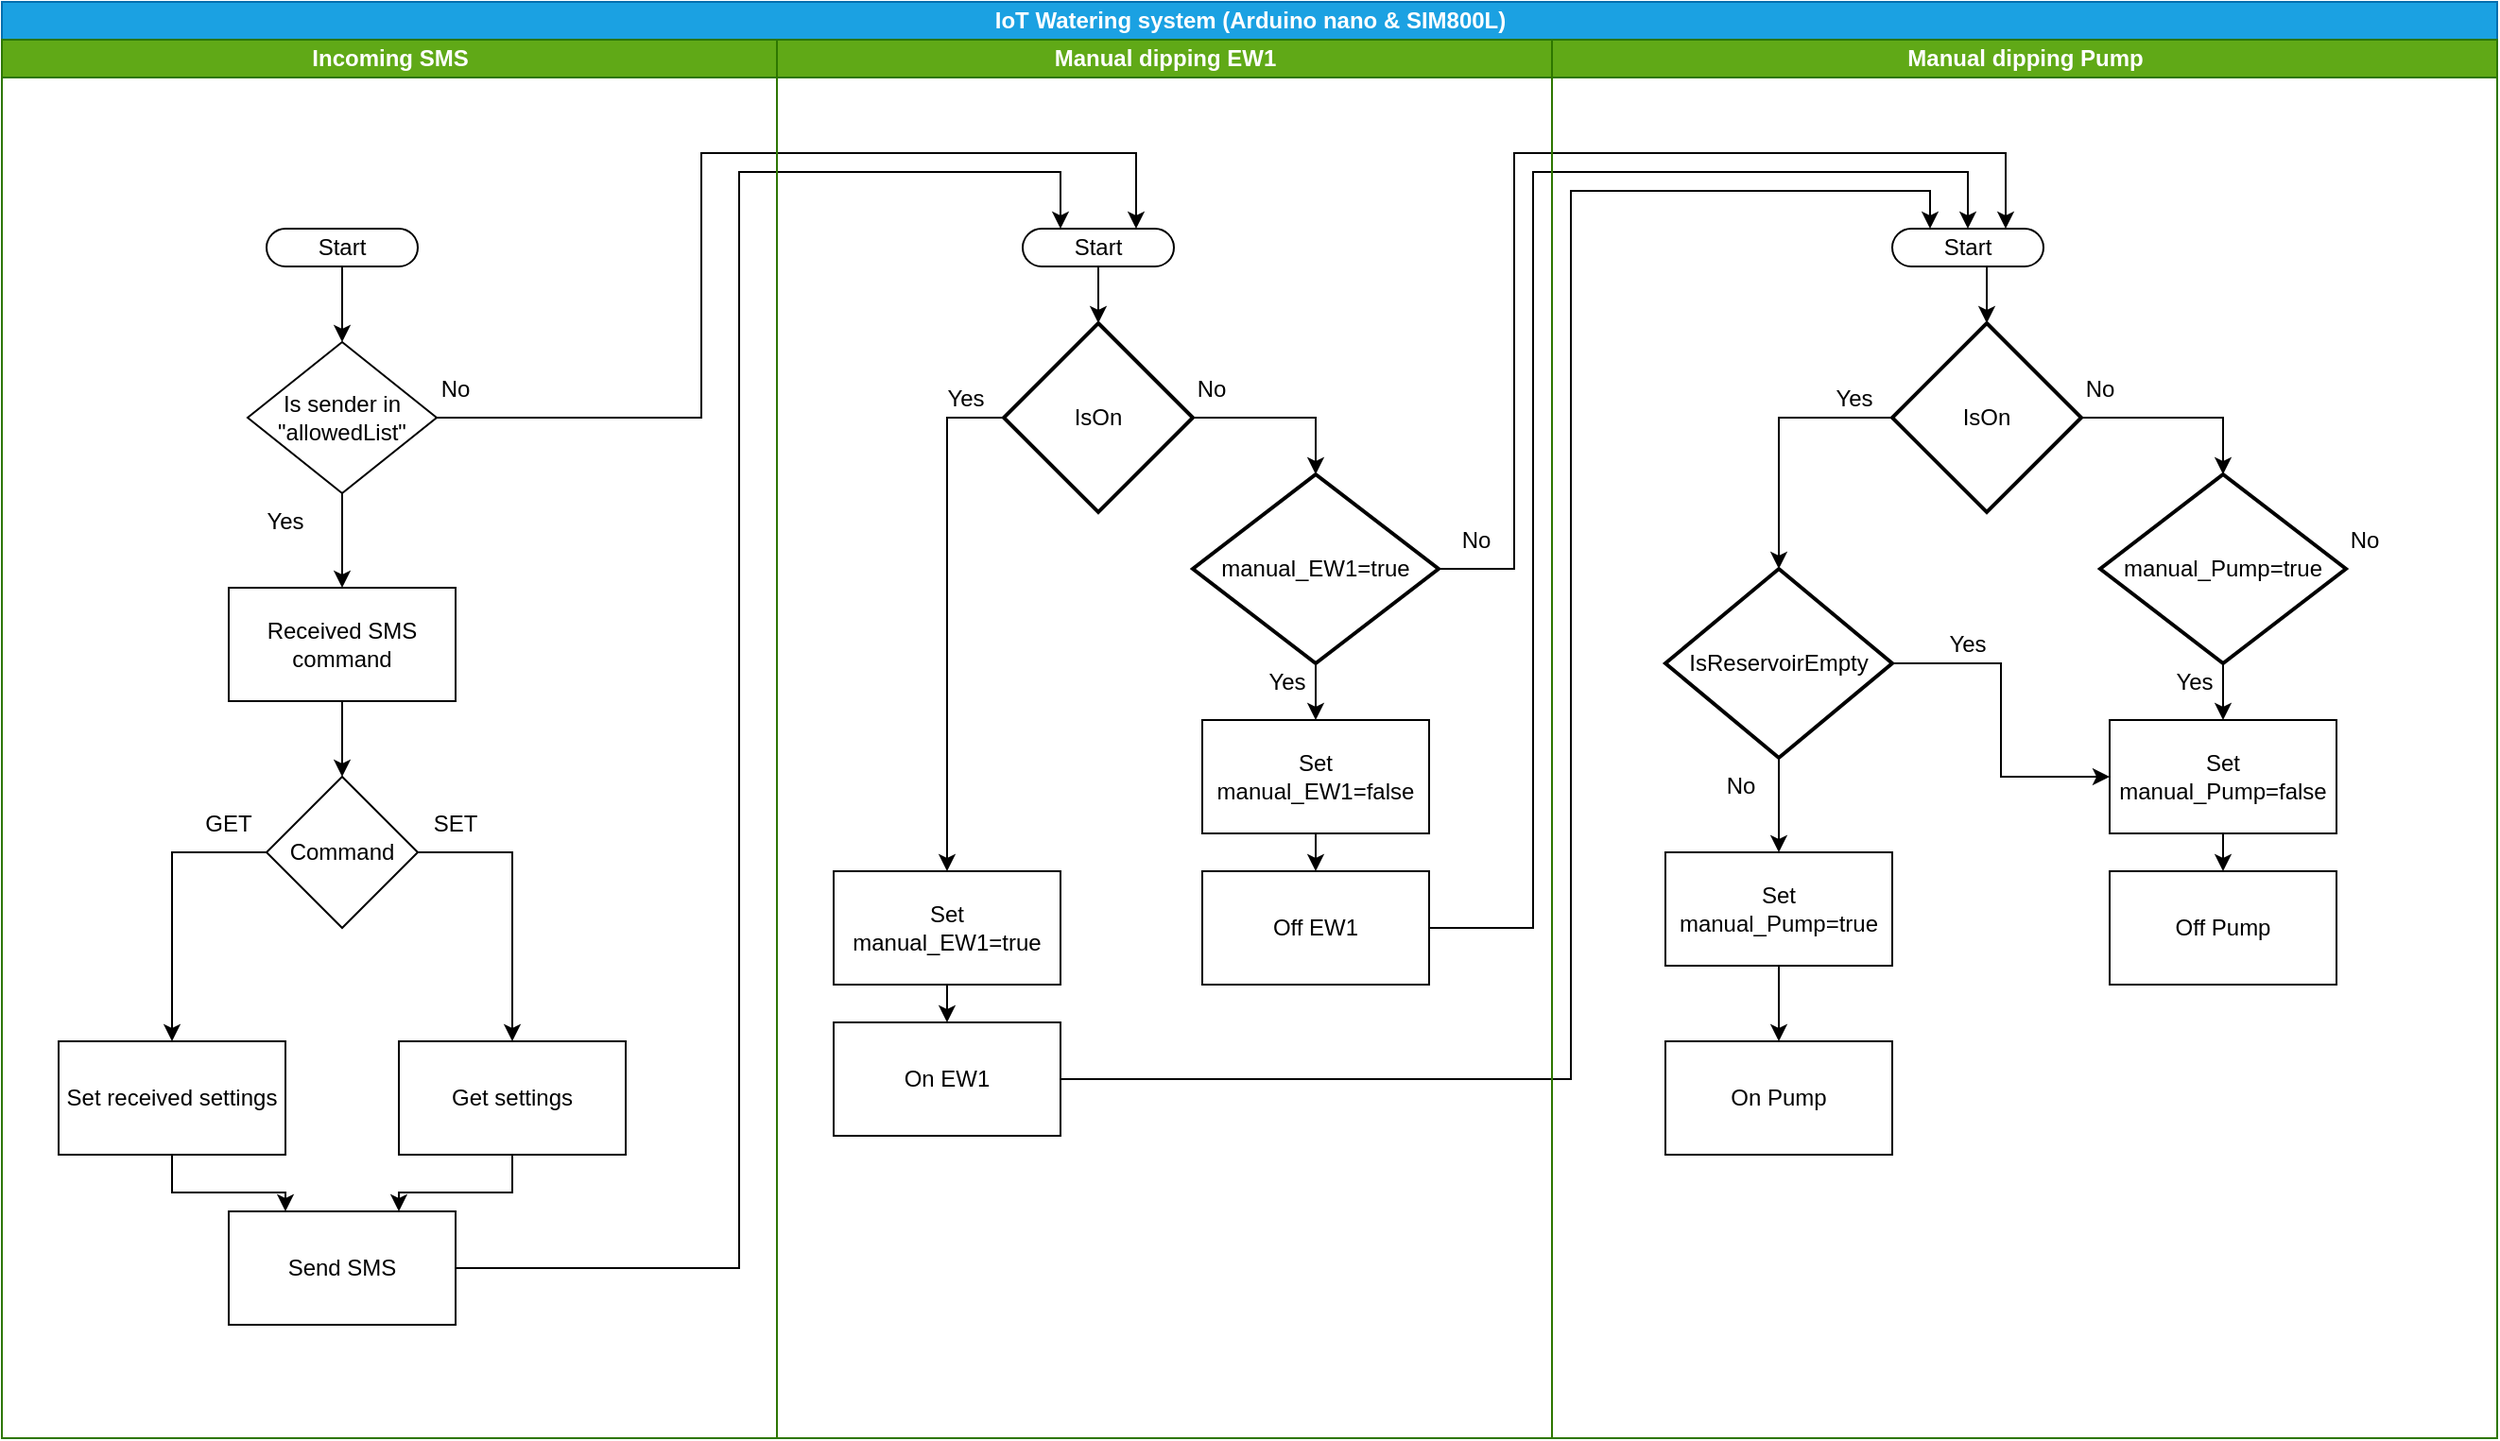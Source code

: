 <mxfile version="21.3.2" type="github">
  <diagram id="kgpKYQtTHZ0yAKxKKP6v" name="Page-1">
    <mxGraphModel dx="784" dy="503" grid="1" gridSize="10" guides="1" tooltips="1" connect="1" arrows="1" fold="1" page="0" pageScale="1" pageWidth="850" pageHeight="1100" math="0" shadow="0">
      <root>
        <mxCell id="0" />
        <mxCell id="1" parent="0" />
        <mxCell id="xu4zQ6H6kHJUm9Qcrabf-24" value="IoT Watering system (Arduino nano &amp;amp; SIM800L)" style="swimlane;childLayout=stackLayout;resizeParent=1;resizeParentMax=0;startSize=20;html=1;strokeColor=#006EAF;fillColor=#1ba1e2;fontColor=#ffffff;" vertex="1" parent="1">
          <mxGeometry x="10" y="10" width="1320" height="760" as="geometry" />
        </mxCell>
        <mxCell id="xu4zQ6H6kHJUm9Qcrabf-25" value="Incoming SMS" style="swimlane;startSize=20;html=1;fillColor=#60a917;fontColor=#ffffff;strokeColor=#2D7600;" vertex="1" parent="xu4zQ6H6kHJUm9Qcrabf-24">
          <mxGeometry y="20" width="410" height="740" as="geometry">
            <mxRectangle y="20" width="40" height="460" as="alternateBounds" />
          </mxGeometry>
        </mxCell>
        <mxCell id="xu4zQ6H6kHJUm9Qcrabf-32" style="edgeStyle=orthogonalEdgeStyle;rounded=0;orthogonalLoop=1;jettySize=auto;html=1;exitX=0.5;exitY=0.5;exitDx=0;exitDy=10;exitPerimeter=0;entryX=0.5;entryY=0;entryDx=0;entryDy=0;" edge="1" parent="xu4zQ6H6kHJUm9Qcrabf-25" source="xu4zQ6H6kHJUm9Qcrabf-28" target="xu4zQ6H6kHJUm9Qcrabf-29">
          <mxGeometry relative="1" as="geometry" />
        </mxCell>
        <mxCell id="xu4zQ6H6kHJUm9Qcrabf-28" value="Start" style="html=1;dashed=0;whiteSpace=wrap;shape=mxgraph.dfd.start" vertex="1" parent="xu4zQ6H6kHJUm9Qcrabf-25">
          <mxGeometry x="140" y="100" width="80" height="20" as="geometry" />
        </mxCell>
        <mxCell id="xu4zQ6H6kHJUm9Qcrabf-34" value="" style="edgeStyle=orthogonalEdgeStyle;rounded=0;orthogonalLoop=1;jettySize=auto;html=1;" edge="1" parent="xu4zQ6H6kHJUm9Qcrabf-25" source="xu4zQ6H6kHJUm9Qcrabf-29" target="xu4zQ6H6kHJUm9Qcrabf-33">
          <mxGeometry relative="1" as="geometry" />
        </mxCell>
        <mxCell id="xu4zQ6H6kHJUm9Qcrabf-29" value="Is sender in &quot;allowedList&quot;" style="rhombus;whiteSpace=wrap;html=1;" vertex="1" parent="xu4zQ6H6kHJUm9Qcrabf-25">
          <mxGeometry x="130" y="160" width="100" height="80" as="geometry" />
        </mxCell>
        <mxCell id="xu4zQ6H6kHJUm9Qcrabf-43" value="" style="edgeStyle=orthogonalEdgeStyle;rounded=0;orthogonalLoop=1;jettySize=auto;html=1;" edge="1" parent="xu4zQ6H6kHJUm9Qcrabf-25" source="xu4zQ6H6kHJUm9Qcrabf-33" target="xu4zQ6H6kHJUm9Qcrabf-42">
          <mxGeometry relative="1" as="geometry" />
        </mxCell>
        <mxCell id="xu4zQ6H6kHJUm9Qcrabf-33" value="Received SMS command" style="whiteSpace=wrap;html=1;" vertex="1" parent="xu4zQ6H6kHJUm9Qcrabf-25">
          <mxGeometry x="120" y="290" width="120" height="60" as="geometry" />
        </mxCell>
        <mxCell id="xu4zQ6H6kHJUm9Qcrabf-37" value="No" style="text;html=1;strokeColor=none;fillColor=none;align=center;verticalAlign=middle;whiteSpace=wrap;rounded=0;" vertex="1" parent="xu4zQ6H6kHJUm9Qcrabf-25">
          <mxGeometry x="210" y="170" width="60" height="30" as="geometry" />
        </mxCell>
        <mxCell id="xu4zQ6H6kHJUm9Qcrabf-38" value="Yes" style="text;html=1;strokeColor=none;fillColor=none;align=center;verticalAlign=middle;whiteSpace=wrap;rounded=0;" vertex="1" parent="xu4zQ6H6kHJUm9Qcrabf-25">
          <mxGeometry x="120" y="240" width="60" height="30" as="geometry" />
        </mxCell>
        <mxCell id="xu4zQ6H6kHJUm9Qcrabf-45" value="" style="edgeStyle=orthogonalEdgeStyle;rounded=0;orthogonalLoop=1;jettySize=auto;html=1;exitX=0;exitY=0.5;exitDx=0;exitDy=0;" edge="1" parent="xu4zQ6H6kHJUm9Qcrabf-25" source="xu4zQ6H6kHJUm9Qcrabf-42" target="xu4zQ6H6kHJUm9Qcrabf-44">
          <mxGeometry relative="1" as="geometry" />
        </mxCell>
        <mxCell id="xu4zQ6H6kHJUm9Qcrabf-47" style="edgeStyle=orthogonalEdgeStyle;rounded=0;orthogonalLoop=1;jettySize=auto;html=1;exitX=1;exitY=0.5;exitDx=0;exitDy=0;entryX=0.5;entryY=0;entryDx=0;entryDy=0;" edge="1" parent="xu4zQ6H6kHJUm9Qcrabf-25" source="xu4zQ6H6kHJUm9Qcrabf-42" target="xu4zQ6H6kHJUm9Qcrabf-46">
          <mxGeometry relative="1" as="geometry" />
        </mxCell>
        <mxCell id="xu4zQ6H6kHJUm9Qcrabf-42" value="Command" style="rhombus;whiteSpace=wrap;html=1;" vertex="1" parent="xu4zQ6H6kHJUm9Qcrabf-25">
          <mxGeometry x="140" y="390" width="80" height="80" as="geometry" />
        </mxCell>
        <mxCell id="xu4zQ6H6kHJUm9Qcrabf-67" style="edgeStyle=orthogonalEdgeStyle;rounded=0;orthogonalLoop=1;jettySize=auto;html=1;entryX=0.25;entryY=0;entryDx=0;entryDy=0;" edge="1" parent="xu4zQ6H6kHJUm9Qcrabf-25" source="xu4zQ6H6kHJUm9Qcrabf-44" target="xu4zQ6H6kHJUm9Qcrabf-66">
          <mxGeometry relative="1" as="geometry" />
        </mxCell>
        <mxCell id="xu4zQ6H6kHJUm9Qcrabf-44" value="Set received settings" style="whiteSpace=wrap;html=1;" vertex="1" parent="xu4zQ6H6kHJUm9Qcrabf-25">
          <mxGeometry x="30" y="530" width="120" height="60" as="geometry" />
        </mxCell>
        <mxCell id="xu4zQ6H6kHJUm9Qcrabf-68" style="edgeStyle=orthogonalEdgeStyle;rounded=0;orthogonalLoop=1;jettySize=auto;html=1;exitX=0.5;exitY=1;exitDx=0;exitDy=0;entryX=0.75;entryY=0;entryDx=0;entryDy=0;" edge="1" parent="xu4zQ6H6kHJUm9Qcrabf-25" source="xu4zQ6H6kHJUm9Qcrabf-46" target="xu4zQ6H6kHJUm9Qcrabf-66">
          <mxGeometry relative="1" as="geometry" />
        </mxCell>
        <mxCell id="xu4zQ6H6kHJUm9Qcrabf-46" value="Get settings" style="whiteSpace=wrap;html=1;" vertex="1" parent="xu4zQ6H6kHJUm9Qcrabf-25">
          <mxGeometry x="210" y="530" width="120" height="60" as="geometry" />
        </mxCell>
        <mxCell id="xu4zQ6H6kHJUm9Qcrabf-64" value="GET" style="text;html=1;strokeColor=none;fillColor=none;align=center;verticalAlign=middle;whiteSpace=wrap;rounded=0;" vertex="1" parent="xu4zQ6H6kHJUm9Qcrabf-25">
          <mxGeometry x="90" y="400" width="60" height="30" as="geometry" />
        </mxCell>
        <mxCell id="xu4zQ6H6kHJUm9Qcrabf-65" value="SET" style="text;html=1;strokeColor=none;fillColor=none;align=center;verticalAlign=middle;whiteSpace=wrap;rounded=0;" vertex="1" parent="xu4zQ6H6kHJUm9Qcrabf-25">
          <mxGeometry x="210" y="400" width="60" height="30" as="geometry" />
        </mxCell>
        <mxCell id="xu4zQ6H6kHJUm9Qcrabf-66" value="Send SMS" style="whiteSpace=wrap;html=1;" vertex="1" parent="xu4zQ6H6kHJUm9Qcrabf-25">
          <mxGeometry x="120" y="620" width="120" height="60" as="geometry" />
        </mxCell>
        <mxCell id="xu4zQ6H6kHJUm9Qcrabf-36" value="" style="edgeStyle=orthogonalEdgeStyle;rounded=0;orthogonalLoop=1;jettySize=auto;html=1;entryX=0.75;entryY=0;entryDx=0;entryDy=0;entryPerimeter=0;" edge="1" parent="xu4zQ6H6kHJUm9Qcrabf-24" source="xu4zQ6H6kHJUm9Qcrabf-29" target="xu4zQ6H6kHJUm9Qcrabf-73">
          <mxGeometry relative="1" as="geometry">
            <mxPoint x="320" y="220" as="targetPoint" />
            <Array as="points">
              <mxPoint x="370" y="220" />
              <mxPoint x="370" y="80" />
              <mxPoint x="600" y="80" />
            </Array>
          </mxGeometry>
        </mxCell>
        <mxCell id="xu4zQ6H6kHJUm9Qcrabf-70" style="edgeStyle=orthogonalEdgeStyle;rounded=0;orthogonalLoop=1;jettySize=auto;html=1;exitX=1;exitY=0.5;exitDx=0;exitDy=0;entryX=0.25;entryY=0;entryDx=0;entryDy=0;entryPerimeter=0;" edge="1" parent="xu4zQ6H6kHJUm9Qcrabf-24" source="xu4zQ6H6kHJUm9Qcrabf-66" target="xu4zQ6H6kHJUm9Qcrabf-73">
          <mxGeometry relative="1" as="geometry">
            <mxPoint x="670" y="70" as="targetPoint" />
            <Array as="points">
              <mxPoint x="390" y="670" />
              <mxPoint x="390" y="90" />
              <mxPoint x="560" y="90" />
            </Array>
          </mxGeometry>
        </mxCell>
        <mxCell id="xu4zQ6H6kHJUm9Qcrabf-71" value="Manual dipping EW1" style="swimlane;startSize=20;html=1;fillColor=#60a917;fontColor=#ffffff;strokeColor=#2D7600;" vertex="1" parent="xu4zQ6H6kHJUm9Qcrabf-24">
          <mxGeometry x="410" y="20" width="410" height="740" as="geometry">
            <mxRectangle y="20" width="40" height="460" as="alternateBounds" />
          </mxGeometry>
        </mxCell>
        <mxCell id="xu4zQ6H6kHJUm9Qcrabf-72" style="edgeStyle=orthogonalEdgeStyle;rounded=0;orthogonalLoop=1;jettySize=auto;html=1;exitX=0.5;exitY=0.5;exitDx=0;exitDy=10;exitPerimeter=0;entryX=0.5;entryY=0;entryDx=0;entryDy=0;entryPerimeter=0;" edge="1" parent="xu4zQ6H6kHJUm9Qcrabf-71" source="xu4zQ6H6kHJUm9Qcrabf-73" target="xu4zQ6H6kHJUm9Qcrabf-93">
          <mxGeometry relative="1" as="geometry">
            <mxPoint x="170" y="160" as="targetPoint" />
          </mxGeometry>
        </mxCell>
        <mxCell id="xu4zQ6H6kHJUm9Qcrabf-73" value="Start" style="html=1;dashed=0;whiteSpace=wrap;shape=mxgraph.dfd.start" vertex="1" parent="xu4zQ6H6kHJUm9Qcrabf-71">
          <mxGeometry x="130" y="100" width="80" height="20" as="geometry" />
        </mxCell>
        <mxCell id="xu4zQ6H6kHJUm9Qcrabf-98" style="edgeStyle=orthogonalEdgeStyle;rounded=0;orthogonalLoop=1;jettySize=auto;html=1;exitX=1;exitY=0.5;exitDx=0;exitDy=0;exitPerimeter=0;entryX=0.5;entryY=0;entryDx=0;entryDy=0;entryPerimeter=0;" edge="1" parent="xu4zQ6H6kHJUm9Qcrabf-71" source="xu4zQ6H6kHJUm9Qcrabf-93" target="xu4zQ6H6kHJUm9Qcrabf-97">
          <mxGeometry relative="1" as="geometry" />
        </mxCell>
        <mxCell id="xu4zQ6H6kHJUm9Qcrabf-106" style="edgeStyle=orthogonalEdgeStyle;rounded=0;orthogonalLoop=1;jettySize=auto;html=1;exitX=0;exitY=0.5;exitDx=0;exitDy=0;exitPerimeter=0;" edge="1" parent="xu4zQ6H6kHJUm9Qcrabf-71" source="xu4zQ6H6kHJUm9Qcrabf-93" target="xu4zQ6H6kHJUm9Qcrabf-103">
          <mxGeometry relative="1" as="geometry" />
        </mxCell>
        <mxCell id="xu4zQ6H6kHJUm9Qcrabf-93" value="IsOn" style="strokeWidth=2;html=1;shape=mxgraph.flowchart.decision;whiteSpace=wrap;" vertex="1" parent="xu4zQ6H6kHJUm9Qcrabf-71">
          <mxGeometry x="120" y="150" width="100" height="100" as="geometry" />
        </mxCell>
        <mxCell id="xu4zQ6H6kHJUm9Qcrabf-94" value="No" style="text;html=1;strokeColor=none;fillColor=none;align=center;verticalAlign=middle;whiteSpace=wrap;rounded=0;" vertex="1" parent="xu4zQ6H6kHJUm9Qcrabf-71">
          <mxGeometry x="220" y="170" width="20" height="30" as="geometry" />
        </mxCell>
        <mxCell id="xu4zQ6H6kHJUm9Qcrabf-95" value="Yes" style="text;html=1;strokeColor=none;fillColor=none;align=center;verticalAlign=middle;whiteSpace=wrap;rounded=0;" vertex="1" parent="xu4zQ6H6kHJUm9Qcrabf-71">
          <mxGeometry x="90" y="180" width="20" height="20" as="geometry" />
        </mxCell>
        <mxCell id="xu4zQ6H6kHJUm9Qcrabf-102" style="edgeStyle=orthogonalEdgeStyle;rounded=0;orthogonalLoop=1;jettySize=auto;html=1;exitX=0.5;exitY=1;exitDx=0;exitDy=0;exitPerimeter=0;entryX=0.5;entryY=0;entryDx=0;entryDy=0;" edge="1" parent="xu4zQ6H6kHJUm9Qcrabf-71" source="xu4zQ6H6kHJUm9Qcrabf-97" target="xu4zQ6H6kHJUm9Qcrabf-100">
          <mxGeometry relative="1" as="geometry" />
        </mxCell>
        <mxCell id="xu4zQ6H6kHJUm9Qcrabf-97" value="&lt;div style=&quot;font-size: 12px;&quot;&gt;manual_EW1=true&lt;br style=&quot;font-size: 12px;&quot;&gt;&lt;/div&gt;" style="strokeWidth=2;html=1;shape=mxgraph.flowchart.decision;whiteSpace=wrap;fontSize=12;" vertex="1" parent="xu4zQ6H6kHJUm9Qcrabf-71">
          <mxGeometry x="220" y="230" width="130" height="100" as="geometry" />
        </mxCell>
        <mxCell id="xu4zQ6H6kHJUm9Qcrabf-99" value="No" style="text;html=1;strokeColor=none;fillColor=none;align=center;verticalAlign=middle;whiteSpace=wrap;rounded=0;" vertex="1" parent="xu4zQ6H6kHJUm9Qcrabf-71">
          <mxGeometry x="360" y="250" width="20" height="30" as="geometry" />
        </mxCell>
        <mxCell id="xu4zQ6H6kHJUm9Qcrabf-108" style="edgeStyle=orthogonalEdgeStyle;rounded=0;orthogonalLoop=1;jettySize=auto;html=1;exitX=0.5;exitY=1;exitDx=0;exitDy=0;entryX=0.5;entryY=0;entryDx=0;entryDy=0;" edge="1" parent="xu4zQ6H6kHJUm9Qcrabf-71" source="xu4zQ6H6kHJUm9Qcrabf-100" target="xu4zQ6H6kHJUm9Qcrabf-105">
          <mxGeometry relative="1" as="geometry" />
        </mxCell>
        <mxCell id="xu4zQ6H6kHJUm9Qcrabf-100" value="Set manual_EW1=false" style="whiteSpace=wrap;html=1;" vertex="1" parent="xu4zQ6H6kHJUm9Qcrabf-71">
          <mxGeometry x="225" y="360" width="120" height="60" as="geometry" />
        </mxCell>
        <mxCell id="xu4zQ6H6kHJUm9Qcrabf-101" value="Yes" style="text;html=1;strokeColor=none;fillColor=none;align=center;verticalAlign=middle;whiteSpace=wrap;rounded=0;" vertex="1" parent="xu4zQ6H6kHJUm9Qcrabf-71">
          <mxGeometry x="260" y="330" width="20" height="20" as="geometry" />
        </mxCell>
        <mxCell id="xu4zQ6H6kHJUm9Qcrabf-107" style="edgeStyle=orthogonalEdgeStyle;rounded=0;orthogonalLoop=1;jettySize=auto;html=1;exitX=0.5;exitY=1;exitDx=0;exitDy=0;entryX=0.5;entryY=0;entryDx=0;entryDy=0;" edge="1" parent="xu4zQ6H6kHJUm9Qcrabf-71" source="xu4zQ6H6kHJUm9Qcrabf-103" target="xu4zQ6H6kHJUm9Qcrabf-104">
          <mxGeometry relative="1" as="geometry" />
        </mxCell>
        <mxCell id="xu4zQ6H6kHJUm9Qcrabf-103" value="Set manual_EW1=true" style="whiteSpace=wrap;html=1;" vertex="1" parent="xu4zQ6H6kHJUm9Qcrabf-71">
          <mxGeometry x="30" y="440" width="120" height="60" as="geometry" />
        </mxCell>
        <mxCell id="xu4zQ6H6kHJUm9Qcrabf-104" value="On EW1" style="whiteSpace=wrap;html=1;" vertex="1" parent="xu4zQ6H6kHJUm9Qcrabf-71">
          <mxGeometry x="30" y="520" width="120" height="60" as="geometry" />
        </mxCell>
        <mxCell id="xu4zQ6H6kHJUm9Qcrabf-105" value="Off EW1" style="whiteSpace=wrap;html=1;" vertex="1" parent="xu4zQ6H6kHJUm9Qcrabf-71">
          <mxGeometry x="225" y="440" width="120" height="60" as="geometry" />
        </mxCell>
        <mxCell id="xu4zQ6H6kHJUm9Qcrabf-127" style="edgeStyle=orthogonalEdgeStyle;rounded=0;orthogonalLoop=1;jettySize=auto;html=1;exitX=1;exitY=0.5;exitDx=0;exitDy=0;exitPerimeter=0;entryX=0.75;entryY=0;entryDx=0;entryDy=0;entryPerimeter=0;" edge="1" parent="xu4zQ6H6kHJUm9Qcrabf-24" source="xu4zQ6H6kHJUm9Qcrabf-97" target="xu4zQ6H6kHJUm9Qcrabf-111">
          <mxGeometry relative="1" as="geometry">
            <Array as="points">
              <mxPoint x="800" y="300" />
              <mxPoint x="800" y="80" />
              <mxPoint x="1060" y="80" />
            </Array>
          </mxGeometry>
        </mxCell>
        <mxCell id="xu4zQ6H6kHJUm9Qcrabf-128" style="edgeStyle=orthogonalEdgeStyle;rounded=0;orthogonalLoop=1;jettySize=auto;html=1;exitX=1;exitY=0.5;exitDx=0;exitDy=0;entryX=0.5;entryY=0.5;entryDx=0;entryDy=-10;entryPerimeter=0;" edge="1" parent="xu4zQ6H6kHJUm9Qcrabf-24" source="xu4zQ6H6kHJUm9Qcrabf-105" target="xu4zQ6H6kHJUm9Qcrabf-111">
          <mxGeometry relative="1" as="geometry">
            <Array as="points">
              <mxPoint x="810" y="490" />
              <mxPoint x="810" y="90" />
              <mxPoint x="1040" y="90" />
            </Array>
          </mxGeometry>
        </mxCell>
        <mxCell id="xu4zQ6H6kHJUm9Qcrabf-129" style="edgeStyle=orthogonalEdgeStyle;rounded=0;orthogonalLoop=1;jettySize=auto;html=1;exitX=1;exitY=0.5;exitDx=0;exitDy=0;entryX=0.25;entryY=0;entryDx=0;entryDy=0;entryPerimeter=0;" edge="1" parent="xu4zQ6H6kHJUm9Qcrabf-24" source="xu4zQ6H6kHJUm9Qcrabf-104" target="xu4zQ6H6kHJUm9Qcrabf-111">
          <mxGeometry relative="1" as="geometry">
            <Array as="points">
              <mxPoint x="830" y="570" />
              <mxPoint x="830" y="100" />
              <mxPoint x="1020" y="100" />
            </Array>
          </mxGeometry>
        </mxCell>
        <mxCell id="xu4zQ6H6kHJUm9Qcrabf-109" value="Manual dipping Pump" style="swimlane;startSize=20;html=1;fillColor=#60a917;fontColor=#ffffff;strokeColor=#2D7600;" vertex="1" parent="xu4zQ6H6kHJUm9Qcrabf-24">
          <mxGeometry x="820" y="20" width="500" height="740" as="geometry">
            <mxRectangle y="20" width="40" height="460" as="alternateBounds" />
          </mxGeometry>
        </mxCell>
        <mxCell id="xu4zQ6H6kHJUm9Qcrabf-110" style="edgeStyle=orthogonalEdgeStyle;rounded=0;orthogonalLoop=1;jettySize=auto;html=1;exitX=0.5;exitY=0.5;exitDx=0;exitDy=10;exitPerimeter=0;entryX=0.5;entryY=0;entryDx=0;entryDy=0;entryPerimeter=0;" edge="1" parent="xu4zQ6H6kHJUm9Qcrabf-109" source="xu4zQ6H6kHJUm9Qcrabf-111" target="xu4zQ6H6kHJUm9Qcrabf-114">
          <mxGeometry relative="1" as="geometry">
            <mxPoint x="170" y="160" as="targetPoint" />
          </mxGeometry>
        </mxCell>
        <mxCell id="xu4zQ6H6kHJUm9Qcrabf-111" value="Start" style="html=1;dashed=0;whiteSpace=wrap;shape=mxgraph.dfd.start" vertex="1" parent="xu4zQ6H6kHJUm9Qcrabf-109">
          <mxGeometry x="180" y="100" width="80" height="20" as="geometry" />
        </mxCell>
        <mxCell id="xu4zQ6H6kHJUm9Qcrabf-112" style="edgeStyle=orthogonalEdgeStyle;rounded=0;orthogonalLoop=1;jettySize=auto;html=1;exitX=1;exitY=0.5;exitDx=0;exitDy=0;exitPerimeter=0;entryX=0.5;entryY=0;entryDx=0;entryDy=0;entryPerimeter=0;" edge="1" parent="xu4zQ6H6kHJUm9Qcrabf-109" source="xu4zQ6H6kHJUm9Qcrabf-114" target="xu4zQ6H6kHJUm9Qcrabf-118">
          <mxGeometry relative="1" as="geometry" />
        </mxCell>
        <mxCell id="xu4zQ6H6kHJUm9Qcrabf-136" style="edgeStyle=orthogonalEdgeStyle;rounded=0;orthogonalLoop=1;jettySize=auto;html=1;exitX=0;exitY=0.5;exitDx=0;exitDy=0;exitPerimeter=0;" edge="1" parent="xu4zQ6H6kHJUm9Qcrabf-109" source="xu4zQ6H6kHJUm9Qcrabf-114" target="xu4zQ6H6kHJUm9Qcrabf-130">
          <mxGeometry relative="1" as="geometry" />
        </mxCell>
        <mxCell id="xu4zQ6H6kHJUm9Qcrabf-114" value="IsOn" style="strokeWidth=2;html=1;shape=mxgraph.flowchart.decision;whiteSpace=wrap;" vertex="1" parent="xu4zQ6H6kHJUm9Qcrabf-109">
          <mxGeometry x="180" y="150" width="100" height="100" as="geometry" />
        </mxCell>
        <mxCell id="xu4zQ6H6kHJUm9Qcrabf-115" value="No" style="text;html=1;strokeColor=none;fillColor=none;align=center;verticalAlign=middle;whiteSpace=wrap;rounded=0;" vertex="1" parent="xu4zQ6H6kHJUm9Qcrabf-109">
          <mxGeometry x="280" y="170" width="20" height="30" as="geometry" />
        </mxCell>
        <mxCell id="xu4zQ6H6kHJUm9Qcrabf-116" value="Yes" style="text;html=1;strokeColor=none;fillColor=none;align=center;verticalAlign=middle;whiteSpace=wrap;rounded=0;" vertex="1" parent="xu4zQ6H6kHJUm9Qcrabf-109">
          <mxGeometry x="150" y="180" width="20" height="20" as="geometry" />
        </mxCell>
        <mxCell id="xu4zQ6H6kHJUm9Qcrabf-117" style="edgeStyle=orthogonalEdgeStyle;rounded=0;orthogonalLoop=1;jettySize=auto;html=1;exitX=0.5;exitY=1;exitDx=0;exitDy=0;exitPerimeter=0;entryX=0.5;entryY=0;entryDx=0;entryDy=0;" edge="1" parent="xu4zQ6H6kHJUm9Qcrabf-109" source="xu4zQ6H6kHJUm9Qcrabf-118" target="xu4zQ6H6kHJUm9Qcrabf-121">
          <mxGeometry relative="1" as="geometry" />
        </mxCell>
        <mxCell id="xu4zQ6H6kHJUm9Qcrabf-118" value="&lt;div style=&quot;font-size: 12px;&quot;&gt;manual_Pump=true&lt;br style=&quot;font-size: 12px;&quot;&gt;&lt;/div&gt;" style="strokeWidth=2;html=1;shape=mxgraph.flowchart.decision;whiteSpace=wrap;fontSize=12;" vertex="1" parent="xu4zQ6H6kHJUm9Qcrabf-109">
          <mxGeometry x="290" y="230" width="130" height="100" as="geometry" />
        </mxCell>
        <mxCell id="xu4zQ6H6kHJUm9Qcrabf-119" value="No" style="text;html=1;strokeColor=none;fillColor=none;align=center;verticalAlign=middle;whiteSpace=wrap;rounded=0;" vertex="1" parent="xu4zQ6H6kHJUm9Qcrabf-109">
          <mxGeometry x="420" y="250" width="20" height="30" as="geometry" />
        </mxCell>
        <mxCell id="xu4zQ6H6kHJUm9Qcrabf-120" style="edgeStyle=orthogonalEdgeStyle;rounded=0;orthogonalLoop=1;jettySize=auto;html=1;exitX=0.5;exitY=1;exitDx=0;exitDy=0;entryX=0.5;entryY=0;entryDx=0;entryDy=0;" edge="1" parent="xu4zQ6H6kHJUm9Qcrabf-109" source="xu4zQ6H6kHJUm9Qcrabf-121" target="xu4zQ6H6kHJUm9Qcrabf-126">
          <mxGeometry relative="1" as="geometry" />
        </mxCell>
        <mxCell id="xu4zQ6H6kHJUm9Qcrabf-121" value="Set manual_Pump=false" style="whiteSpace=wrap;html=1;" vertex="1" parent="xu4zQ6H6kHJUm9Qcrabf-109">
          <mxGeometry x="295" y="360" width="120" height="60" as="geometry" />
        </mxCell>
        <mxCell id="xu4zQ6H6kHJUm9Qcrabf-122" value="Yes" style="text;html=1;strokeColor=none;fillColor=none;align=center;verticalAlign=middle;whiteSpace=wrap;rounded=0;" vertex="1" parent="xu4zQ6H6kHJUm9Qcrabf-109">
          <mxGeometry x="330" y="330" width="20" height="20" as="geometry" />
        </mxCell>
        <mxCell id="xu4zQ6H6kHJUm9Qcrabf-123" style="edgeStyle=orthogonalEdgeStyle;rounded=0;orthogonalLoop=1;jettySize=auto;html=1;exitX=0.5;exitY=1;exitDx=0;exitDy=0;entryX=0.5;entryY=0;entryDx=0;entryDy=0;" edge="1" parent="xu4zQ6H6kHJUm9Qcrabf-109" source="xu4zQ6H6kHJUm9Qcrabf-124" target="xu4zQ6H6kHJUm9Qcrabf-125">
          <mxGeometry relative="1" as="geometry" />
        </mxCell>
        <mxCell id="xu4zQ6H6kHJUm9Qcrabf-124" value="Set manual_Pump=true" style="whiteSpace=wrap;html=1;" vertex="1" parent="xu4zQ6H6kHJUm9Qcrabf-109">
          <mxGeometry x="60" y="430" width="120" height="60" as="geometry" />
        </mxCell>
        <mxCell id="xu4zQ6H6kHJUm9Qcrabf-125" value="On Pump" style="whiteSpace=wrap;html=1;" vertex="1" parent="xu4zQ6H6kHJUm9Qcrabf-109">
          <mxGeometry x="60" y="530" width="120" height="60" as="geometry" />
        </mxCell>
        <mxCell id="xu4zQ6H6kHJUm9Qcrabf-126" value="Off Pump" style="whiteSpace=wrap;html=1;" vertex="1" parent="xu4zQ6H6kHJUm9Qcrabf-109">
          <mxGeometry x="295" y="440" width="120" height="60" as="geometry" />
        </mxCell>
        <mxCell id="xu4zQ6H6kHJUm9Qcrabf-134" style="edgeStyle=orthogonalEdgeStyle;rounded=0;orthogonalLoop=1;jettySize=auto;html=1;exitX=1;exitY=0.5;exitDx=0;exitDy=0;exitPerimeter=0;entryX=0;entryY=0.5;entryDx=0;entryDy=0;" edge="1" parent="xu4zQ6H6kHJUm9Qcrabf-109" source="xu4zQ6H6kHJUm9Qcrabf-130" target="xu4zQ6H6kHJUm9Qcrabf-121">
          <mxGeometry relative="1" as="geometry" />
        </mxCell>
        <mxCell id="xu4zQ6H6kHJUm9Qcrabf-135" style="edgeStyle=orthogonalEdgeStyle;rounded=0;orthogonalLoop=1;jettySize=auto;html=1;exitX=0.5;exitY=1;exitDx=0;exitDy=0;exitPerimeter=0;entryX=0.5;entryY=0;entryDx=0;entryDy=0;" edge="1" parent="xu4zQ6H6kHJUm9Qcrabf-109" source="xu4zQ6H6kHJUm9Qcrabf-130" target="xu4zQ6H6kHJUm9Qcrabf-124">
          <mxGeometry relative="1" as="geometry" />
        </mxCell>
        <mxCell id="xu4zQ6H6kHJUm9Qcrabf-130" value="IsReservoirEmpty" style="strokeWidth=2;html=1;shape=mxgraph.flowchart.decision;whiteSpace=wrap;" vertex="1" parent="xu4zQ6H6kHJUm9Qcrabf-109">
          <mxGeometry x="60" y="280" width="120" height="100" as="geometry" />
        </mxCell>
        <mxCell id="xu4zQ6H6kHJUm9Qcrabf-131" value="Yes" style="text;html=1;strokeColor=none;fillColor=none;align=center;verticalAlign=middle;whiteSpace=wrap;rounded=0;" vertex="1" parent="xu4zQ6H6kHJUm9Qcrabf-109">
          <mxGeometry x="210" y="310" width="20" height="20" as="geometry" />
        </mxCell>
        <mxCell id="xu4zQ6H6kHJUm9Qcrabf-132" value="No" style="text;html=1;strokeColor=none;fillColor=none;align=center;verticalAlign=middle;whiteSpace=wrap;rounded=0;" vertex="1" parent="xu4zQ6H6kHJUm9Qcrabf-109">
          <mxGeometry x="90" y="380" width="20" height="30" as="geometry" />
        </mxCell>
      </root>
    </mxGraphModel>
  </diagram>
</mxfile>

